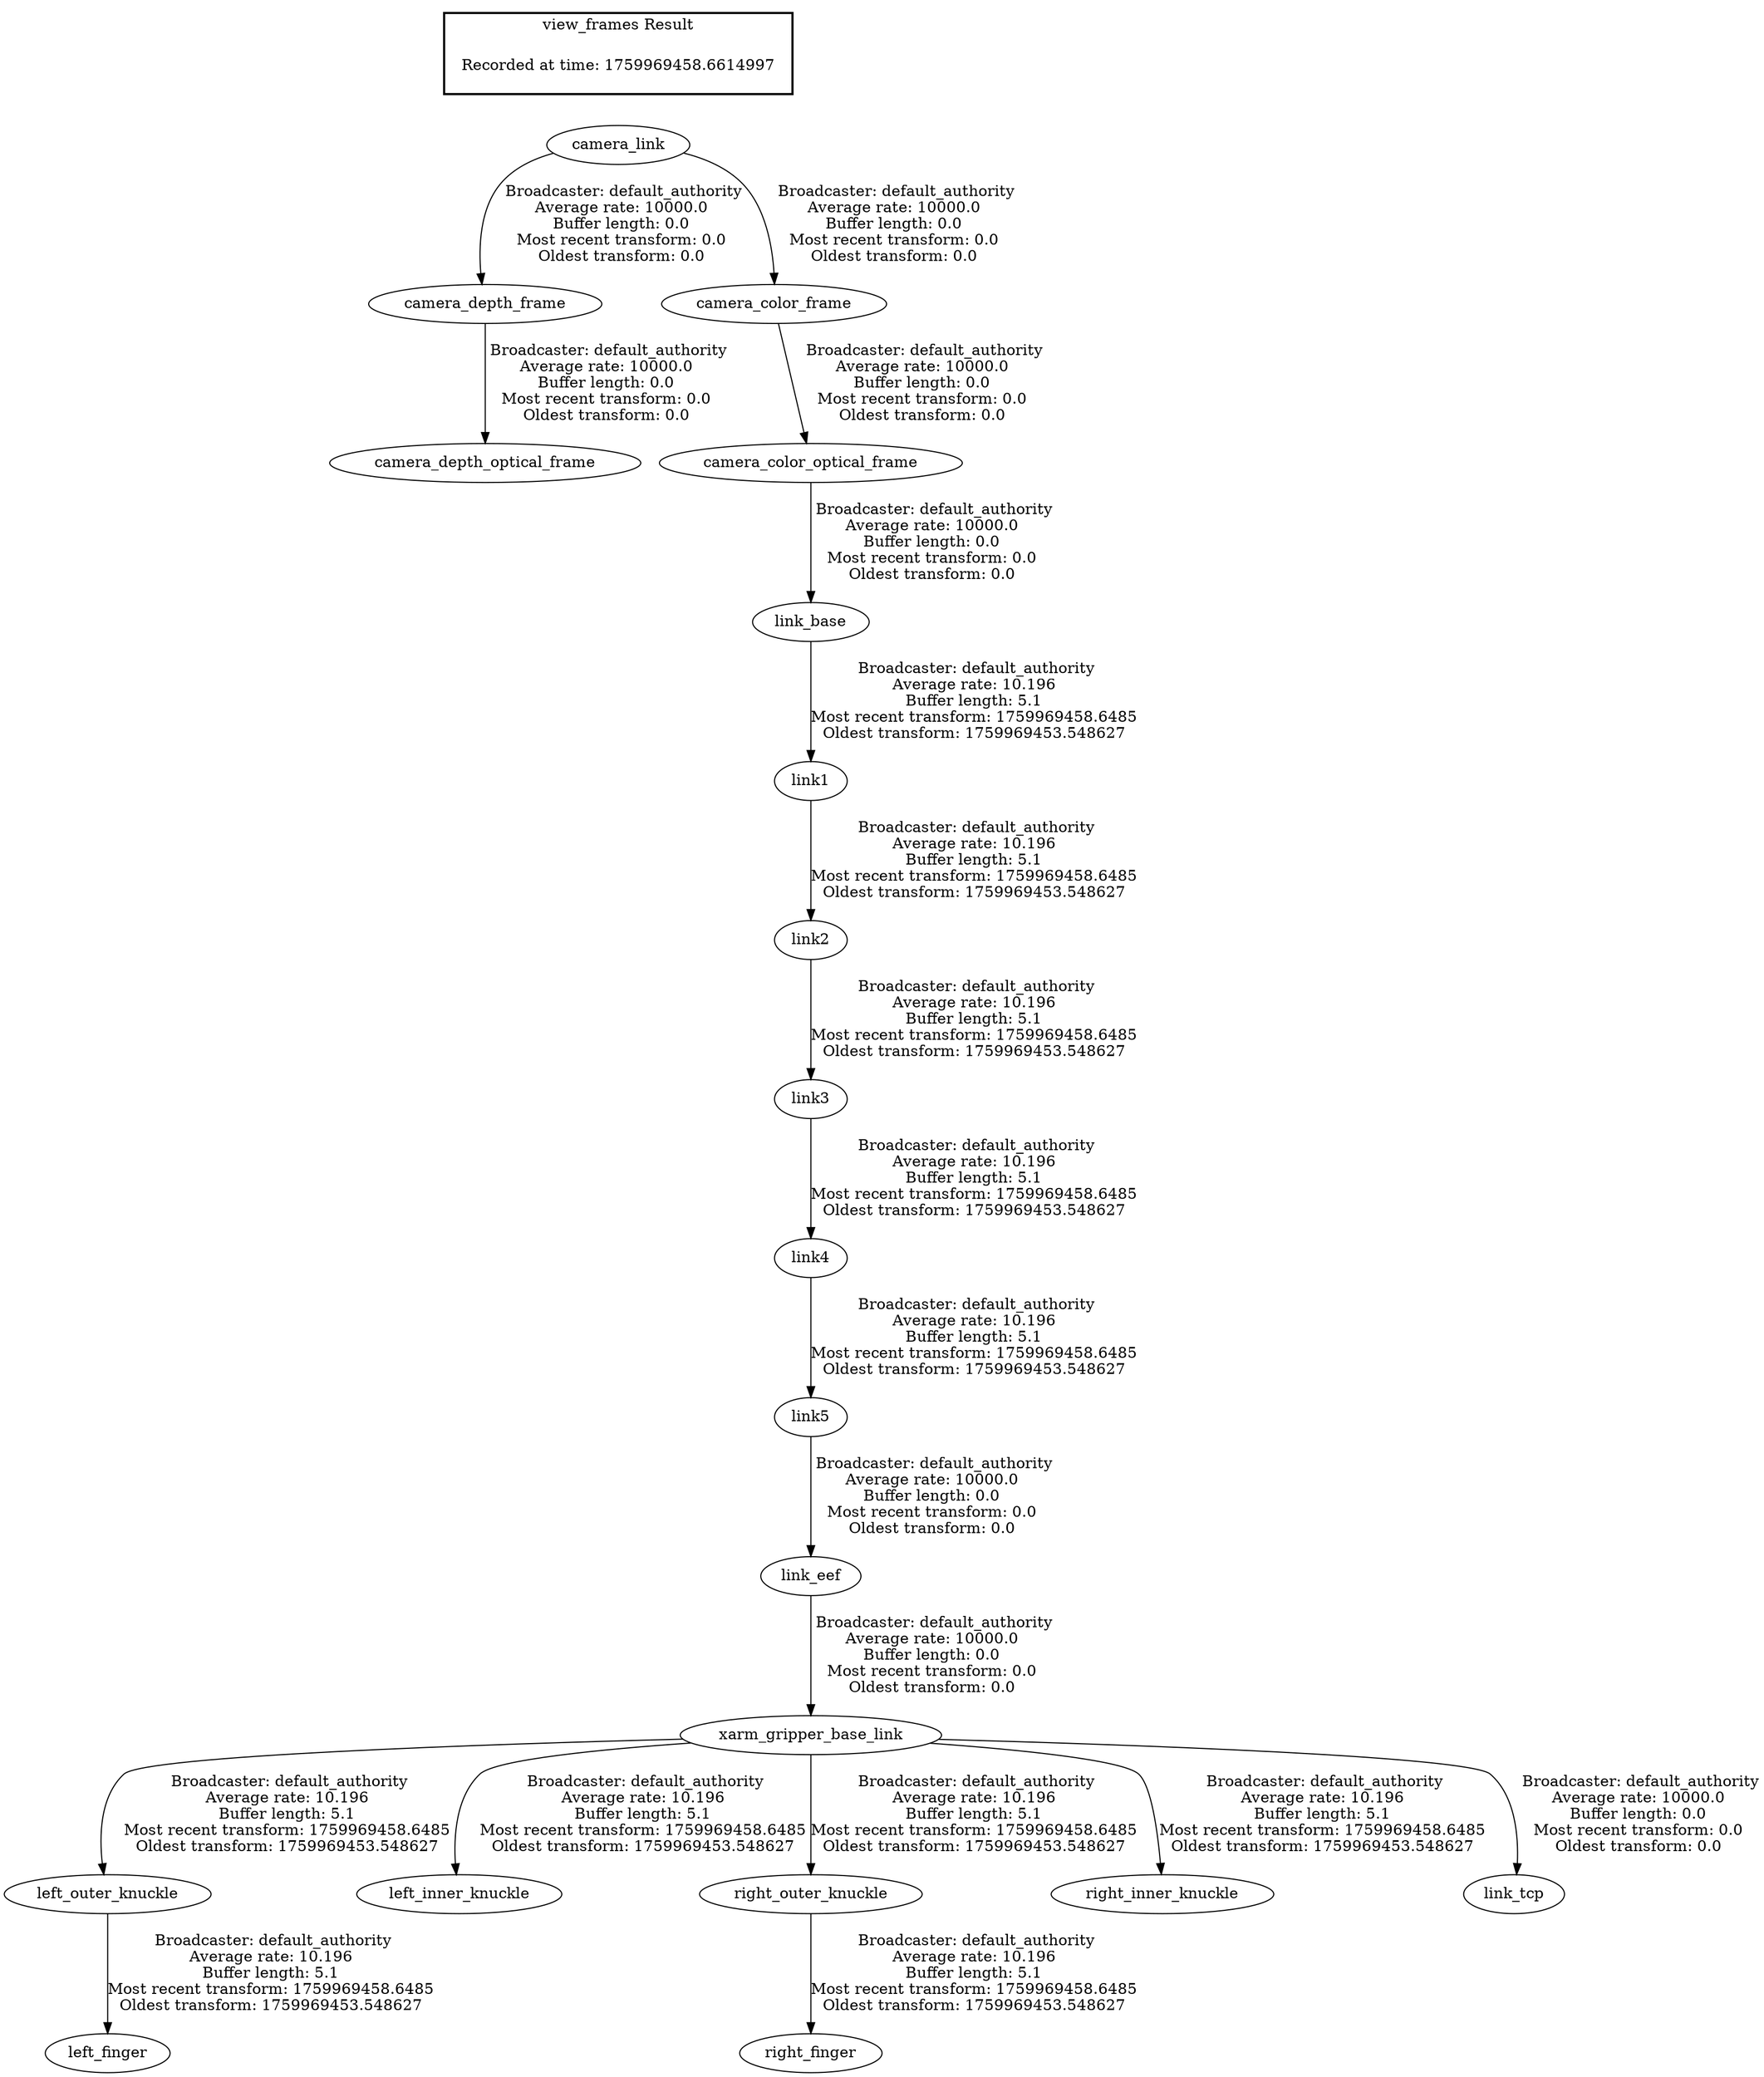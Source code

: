 digraph G {
"xarm_gripper_base_link" -> "left_outer_knuckle"[label=" Broadcaster: default_authority\nAverage rate: 10.196\nBuffer length: 5.1\nMost recent transform: 1759969458.6485\nOldest transform: 1759969453.548627\n"];
"link_eef" -> "xarm_gripper_base_link"[label=" Broadcaster: default_authority\nAverage rate: 10000.0\nBuffer length: 0.0\nMost recent transform: 0.0\nOldest transform: 0.0\n"];
"link_base" -> "link1"[label=" Broadcaster: default_authority\nAverage rate: 10.196\nBuffer length: 5.1\nMost recent transform: 1759969458.6485\nOldest transform: 1759969453.548627\n"];
"camera_color_optical_frame" -> "link_base"[label=" Broadcaster: default_authority\nAverage rate: 10000.0\nBuffer length: 0.0\nMost recent transform: 0.0\nOldest transform: 0.0\n"];
"link1" -> "link2"[label=" Broadcaster: default_authority\nAverage rate: 10.196\nBuffer length: 5.1\nMost recent transform: 1759969458.6485\nOldest transform: 1759969453.548627\n"];
"link2" -> "link3"[label=" Broadcaster: default_authority\nAverage rate: 10.196\nBuffer length: 5.1\nMost recent transform: 1759969458.6485\nOldest transform: 1759969453.548627\n"];
"link3" -> "link4"[label=" Broadcaster: default_authority\nAverage rate: 10.196\nBuffer length: 5.1\nMost recent transform: 1759969458.6485\nOldest transform: 1759969453.548627\n"];
"link4" -> "link5"[label=" Broadcaster: default_authority\nAverage rate: 10.196\nBuffer length: 5.1\nMost recent transform: 1759969458.6485\nOldest transform: 1759969453.548627\n"];
"left_outer_knuckle" -> "left_finger"[label=" Broadcaster: default_authority\nAverage rate: 10.196\nBuffer length: 5.1\nMost recent transform: 1759969458.6485\nOldest transform: 1759969453.548627\n"];
"xarm_gripper_base_link" -> "left_inner_knuckle"[label=" Broadcaster: default_authority\nAverage rate: 10.196\nBuffer length: 5.1\nMost recent transform: 1759969458.6485\nOldest transform: 1759969453.548627\n"];
"right_outer_knuckle" -> "right_finger"[label=" Broadcaster: default_authority\nAverage rate: 10.196\nBuffer length: 5.1\nMost recent transform: 1759969458.6485\nOldest transform: 1759969453.548627\n"];
"xarm_gripper_base_link" -> "right_outer_knuckle"[label=" Broadcaster: default_authority\nAverage rate: 10.196\nBuffer length: 5.1\nMost recent transform: 1759969458.6485\nOldest transform: 1759969453.548627\n"];
"xarm_gripper_base_link" -> "right_inner_knuckle"[label=" Broadcaster: default_authority\nAverage rate: 10.196\nBuffer length: 5.1\nMost recent transform: 1759969458.6485\nOldest transform: 1759969453.548627\n"];
"link5" -> "link_eef"[label=" Broadcaster: default_authority\nAverage rate: 10000.0\nBuffer length: 0.0\nMost recent transform: 0.0\nOldest transform: 0.0\n"];
"xarm_gripper_base_link" -> "link_tcp"[label=" Broadcaster: default_authority\nAverage rate: 10000.0\nBuffer length: 0.0\nMost recent transform: 0.0\nOldest transform: 0.0\n"];
"camera_link" -> "camera_depth_frame"[label=" Broadcaster: default_authority\nAverage rate: 10000.0\nBuffer length: 0.0\nMost recent transform: 0.0\nOldest transform: 0.0\n"];
"camera_depth_frame" -> "camera_depth_optical_frame"[label=" Broadcaster: default_authority\nAverage rate: 10000.0\nBuffer length: 0.0\nMost recent transform: 0.0\nOldest transform: 0.0\n"];
"camera_link" -> "camera_color_frame"[label=" Broadcaster: default_authority\nAverage rate: 10000.0\nBuffer length: 0.0\nMost recent transform: 0.0\nOldest transform: 0.0\n"];
"camera_color_frame" -> "camera_color_optical_frame"[label=" Broadcaster: default_authority\nAverage rate: 10000.0\nBuffer length: 0.0\nMost recent transform: 0.0\nOldest transform: 0.0\n"];
edge [style=invis];
 subgraph cluster_legend { style=bold; color=black; label ="view_frames Result";
"Recorded at time: 1759969458.6614997"[ shape=plaintext ] ;
}->"camera_link";
}